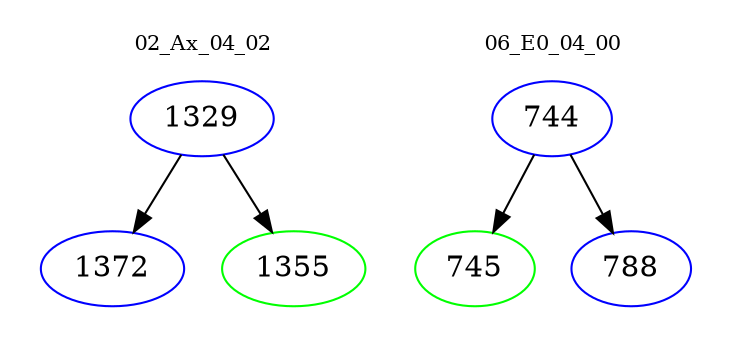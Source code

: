 digraph{
subgraph cluster_0 {
color = white
label = "02_Ax_04_02";
fontsize=10;
T0_1329 [label="1329", color="blue"]
T0_1329 -> T0_1372 [color="black"]
T0_1372 [label="1372", color="blue"]
T0_1329 -> T0_1355 [color="black"]
T0_1355 [label="1355", color="green"]
}
subgraph cluster_1 {
color = white
label = "06_E0_04_00";
fontsize=10;
T1_744 [label="744", color="blue"]
T1_744 -> T1_745 [color="black"]
T1_745 [label="745", color="green"]
T1_744 -> T1_788 [color="black"]
T1_788 [label="788", color="blue"]
}
}
